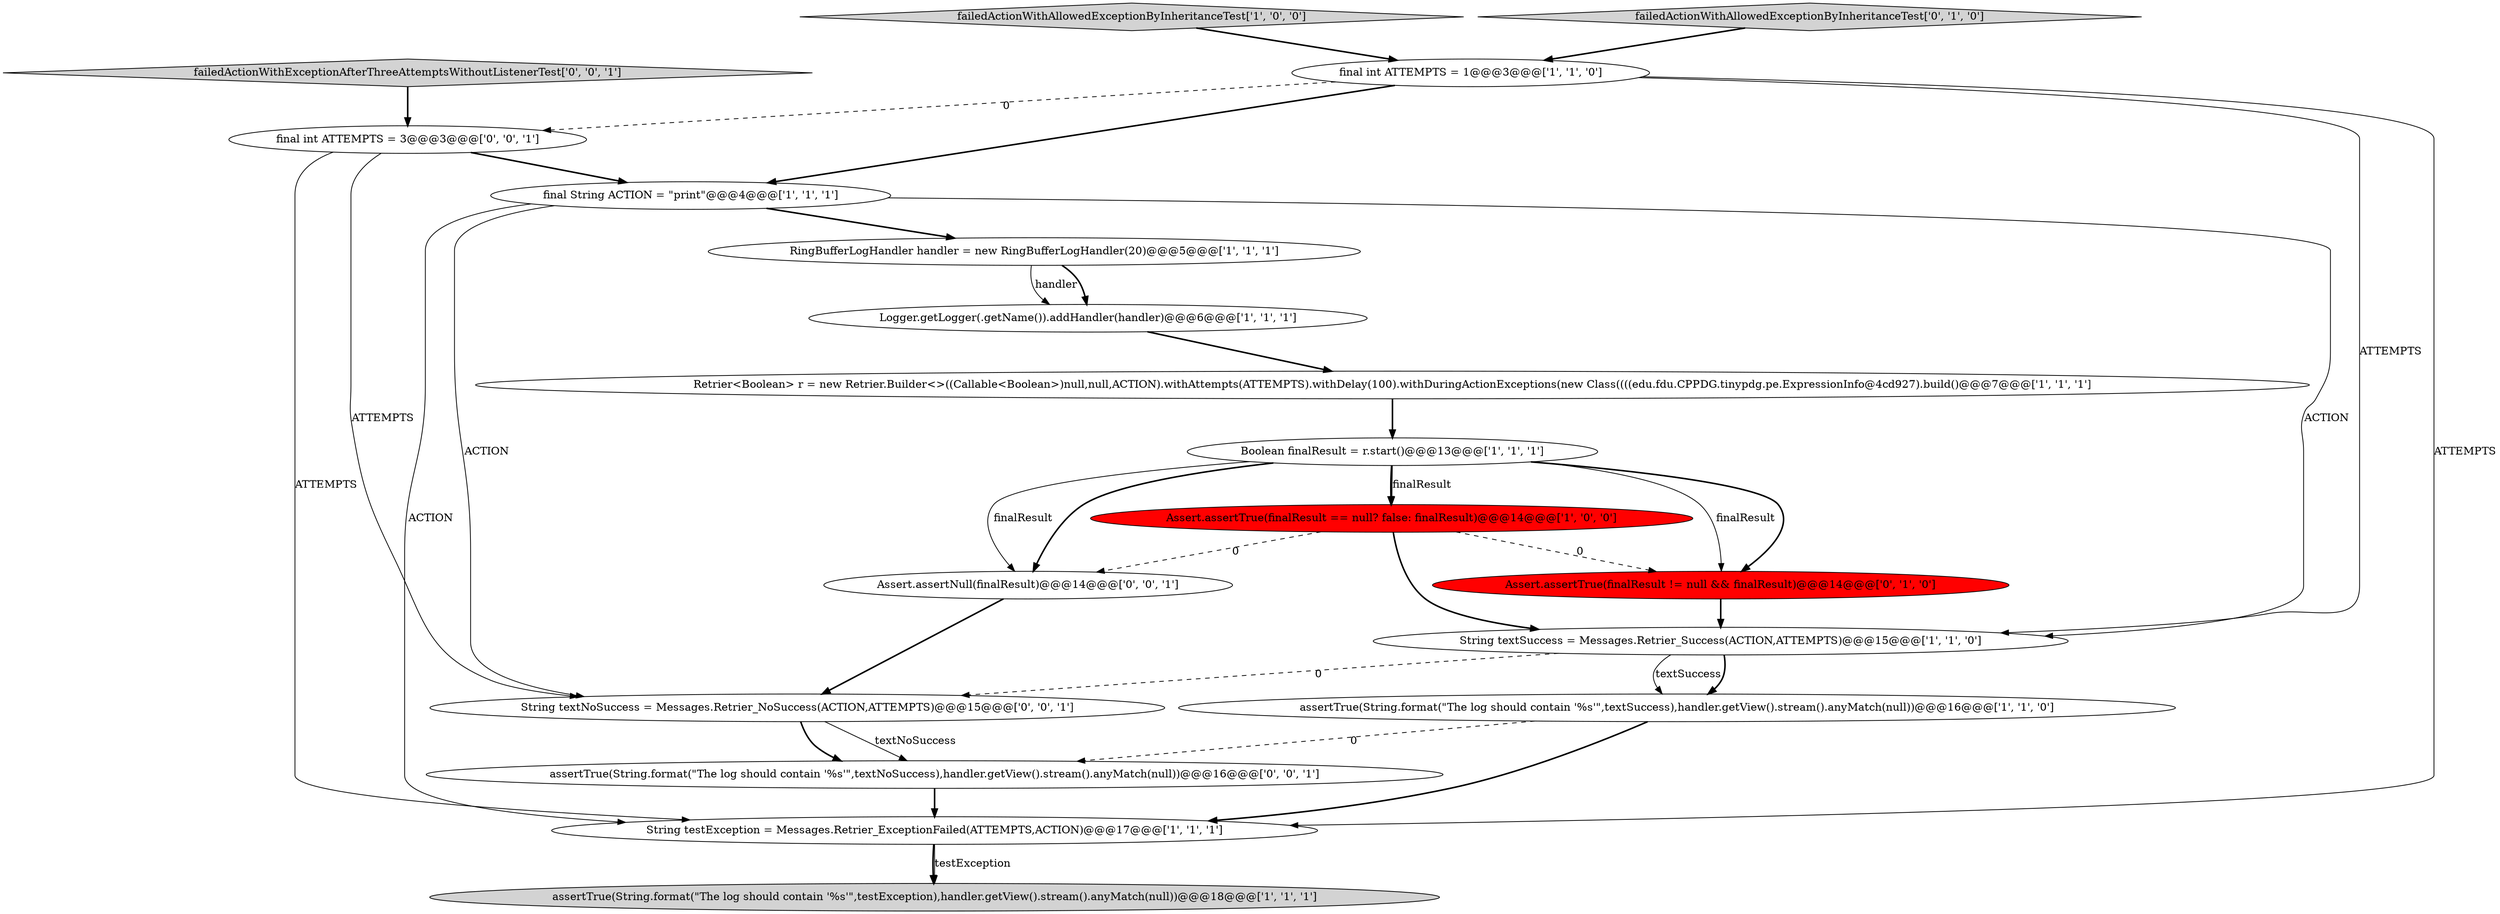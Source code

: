 digraph {
0 [style = filled, label = "assertTrue(String.format(\"The log should contain '%s'\",testException),handler.getView().stream().anyMatch(null))@@@18@@@['1', '1', '1']", fillcolor = lightgray, shape = ellipse image = "AAA0AAABBB1BBB"];
2 [style = filled, label = "Logger.getLogger(.getName()).addHandler(handler)@@@6@@@['1', '1', '1']", fillcolor = white, shape = ellipse image = "AAA0AAABBB1BBB"];
14 [style = filled, label = "Assert.assertNull(finalResult)@@@14@@@['0', '0', '1']", fillcolor = white, shape = ellipse image = "AAA0AAABBB3BBB"];
10 [style = filled, label = "Retrier<Boolean> r = new Retrier.Builder<>((Callable<Boolean>)null,null,ACTION).withAttempts(ATTEMPTS).withDelay(100).withDuringActionExceptions(new Class((((edu.fdu.CPPDG.tinypdg.pe.ExpressionInfo@4cd927).build()@@@7@@@['1', '1', '1']", fillcolor = white, shape = ellipse image = "AAA0AAABBB1BBB"];
4 [style = filled, label = "String testException = Messages.Retrier_ExceptionFailed(ATTEMPTS,ACTION)@@@17@@@['1', '1', '1']", fillcolor = white, shape = ellipse image = "AAA0AAABBB1BBB"];
11 [style = filled, label = "final int ATTEMPTS = 1@@@3@@@['1', '1', '0']", fillcolor = white, shape = ellipse image = "AAA0AAABBB1BBB"];
9 [style = filled, label = "Boolean finalResult = r.start()@@@13@@@['1', '1', '1']", fillcolor = white, shape = ellipse image = "AAA0AAABBB1BBB"];
12 [style = filled, label = "Assert.assertTrue(finalResult != null && finalResult)@@@14@@@['0', '1', '0']", fillcolor = red, shape = ellipse image = "AAA1AAABBB2BBB"];
17 [style = filled, label = "final int ATTEMPTS = 3@@@3@@@['0', '0', '1']", fillcolor = white, shape = ellipse image = "AAA0AAABBB3BBB"];
15 [style = filled, label = "failedActionWithExceptionAfterThreeAttemptsWithoutListenerTest['0', '0', '1']", fillcolor = lightgray, shape = diamond image = "AAA0AAABBB3BBB"];
3 [style = filled, label = "RingBufferLogHandler handler = new RingBufferLogHandler(20)@@@5@@@['1', '1', '1']", fillcolor = white, shape = ellipse image = "AAA0AAABBB1BBB"];
1 [style = filled, label = "final String ACTION = \"print\"@@@4@@@['1', '1', '1']", fillcolor = white, shape = ellipse image = "AAA0AAABBB1BBB"];
16 [style = filled, label = "String textNoSuccess = Messages.Retrier_NoSuccess(ACTION,ATTEMPTS)@@@15@@@['0', '0', '1']", fillcolor = white, shape = ellipse image = "AAA0AAABBB3BBB"];
7 [style = filled, label = "failedActionWithAllowedExceptionByInheritanceTest['1', '0', '0']", fillcolor = lightgray, shape = diamond image = "AAA0AAABBB1BBB"];
18 [style = filled, label = "assertTrue(String.format(\"The log should contain '%s'\",textNoSuccess),handler.getView().stream().anyMatch(null))@@@16@@@['0', '0', '1']", fillcolor = white, shape = ellipse image = "AAA0AAABBB3BBB"];
6 [style = filled, label = "String textSuccess = Messages.Retrier_Success(ACTION,ATTEMPTS)@@@15@@@['1', '1', '0']", fillcolor = white, shape = ellipse image = "AAA0AAABBB1BBB"];
13 [style = filled, label = "failedActionWithAllowedExceptionByInheritanceTest['0', '1', '0']", fillcolor = lightgray, shape = diamond image = "AAA0AAABBB2BBB"];
5 [style = filled, label = "Assert.assertTrue(finalResult == null? false: finalResult)@@@14@@@['1', '0', '0']", fillcolor = red, shape = ellipse image = "AAA1AAABBB1BBB"];
8 [style = filled, label = "assertTrue(String.format(\"The log should contain '%s'\",textSuccess),handler.getView().stream().anyMatch(null))@@@16@@@['1', '1', '0']", fillcolor = white, shape = ellipse image = "AAA0AAABBB1BBB"];
14->16 [style = bold, label=""];
9->5 [style = solid, label="finalResult"];
5->12 [style = dashed, label="0"];
7->11 [style = bold, label=""];
16->18 [style = bold, label=""];
11->4 [style = solid, label="ATTEMPTS"];
5->14 [style = dashed, label="0"];
17->1 [style = bold, label=""];
11->1 [style = bold, label=""];
6->8 [style = solid, label="textSuccess"];
17->4 [style = solid, label="ATTEMPTS"];
1->3 [style = bold, label=""];
11->17 [style = dashed, label="0"];
2->10 [style = bold, label=""];
12->6 [style = bold, label=""];
13->11 [style = bold, label=""];
9->12 [style = solid, label="finalResult"];
4->0 [style = bold, label=""];
1->16 [style = solid, label="ACTION"];
15->17 [style = bold, label=""];
3->2 [style = solid, label="handler"];
6->16 [style = dashed, label="0"];
4->0 [style = solid, label="testException"];
11->6 [style = solid, label="ATTEMPTS"];
5->6 [style = bold, label=""];
3->2 [style = bold, label=""];
18->4 [style = bold, label=""];
1->6 [style = solid, label="ACTION"];
6->8 [style = bold, label=""];
9->14 [style = bold, label=""];
9->14 [style = solid, label="finalResult"];
9->5 [style = bold, label=""];
17->16 [style = solid, label="ATTEMPTS"];
8->18 [style = dashed, label="0"];
10->9 [style = bold, label=""];
9->12 [style = bold, label=""];
8->4 [style = bold, label=""];
16->18 [style = solid, label="textNoSuccess"];
1->4 [style = solid, label="ACTION"];
}
